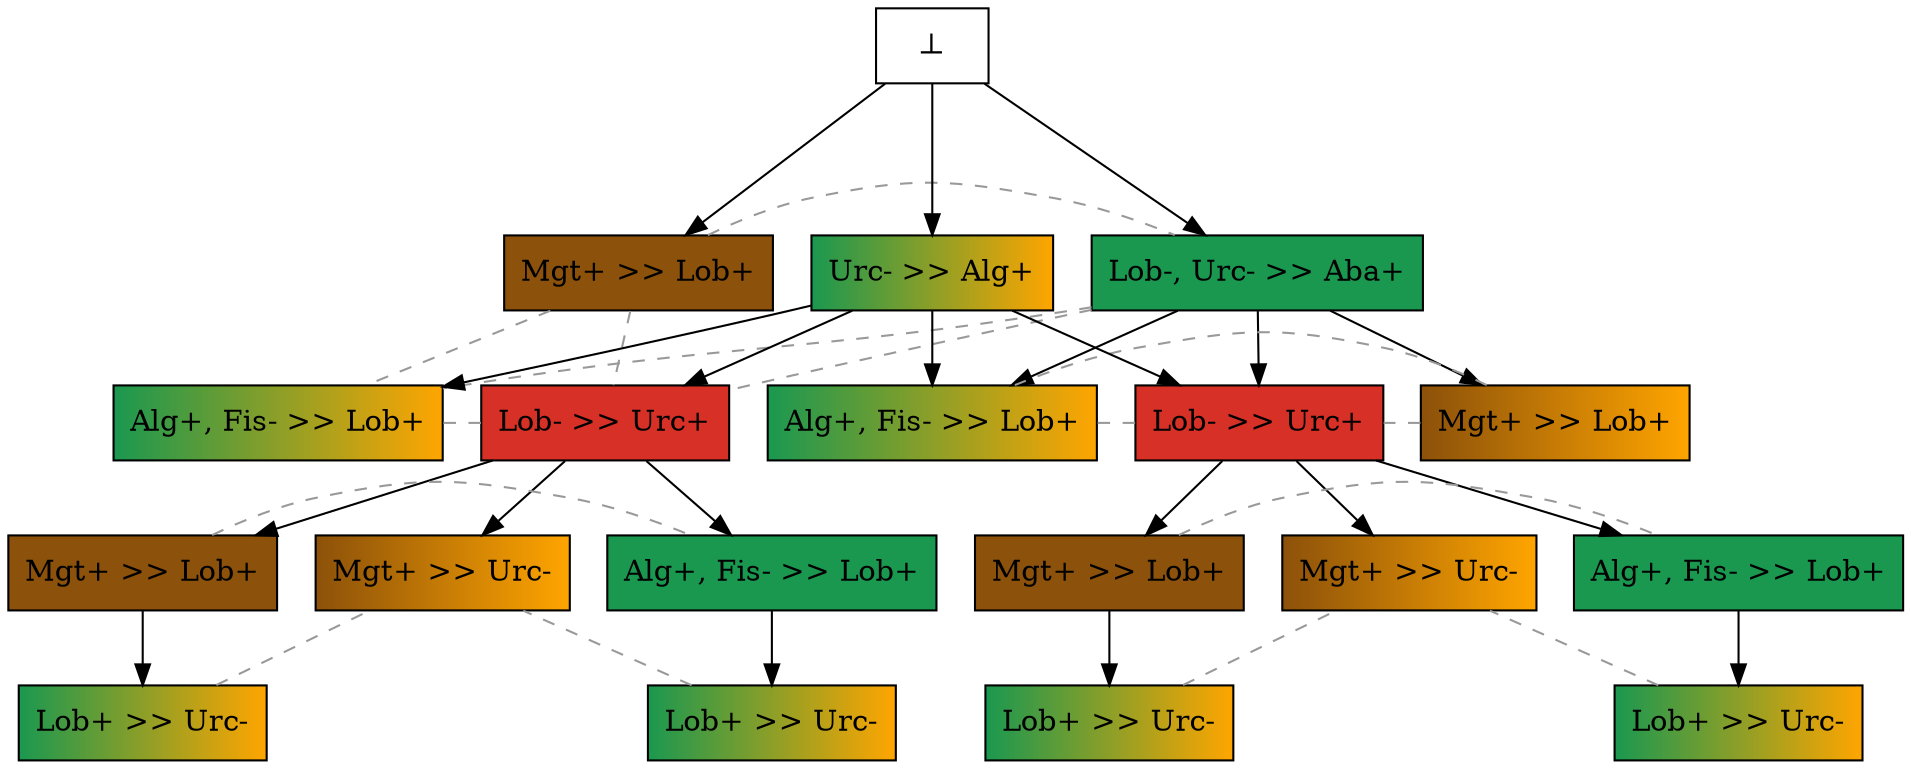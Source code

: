 digraph test {

//conflicts
e8 -> e14 [arrowhead=none color=gray60 style=dashed constraint=false];
e8 -> e24 [arrowhead=none color=gray60 style=dashed constraint=false];
e8 -> e36 [arrowhead=none color=gray60 style=dashed constraint=false];
e14 -> e24 [arrowhead=none color=gray60 style=dashed constraint=false];
e14 -> e36 [arrowhead=none color=gray60 style=dashed constraint=false];
e24 -> e36 [arrowhead=none color=gray60 style=dashed constraint=false];
e27 -> e43 [arrowhead=none color=gray60 style=dashed constraint=false];
e27 -> e59 [arrowhead=none color=gray60 style=dashed constraint=false];
e43 -> e59 [arrowhead=none color=gray60 style=dashed constraint=false];
e46 -> e61 [arrowhead=none color=gray60 style=dashed constraint=false];
e69 -> e88 [arrowhead=none color=gray60 style=dashed constraint=false];
e291 -> e489 [arrowhead=none color=gray60 style=dashed constraint=false];
e400 -> e489 [arrowhead=none color=gray60 style=dashed constraint=false];
e443 -> e595 [arrowhead=none color=gray60 style=dashed constraint=false];
e525 -> e595 [arrowhead=none color=gray60 style=dashed constraint=false];

e14 -> e27 [minlen=1];
e12 -> e36 [minlen=1];
e12 -> e59 [minlen=1];
e14 -> e59 [minlen=1];
e88 -> e291 [minlen=1];
e43 -> e88 [minlen=1];
e12 -> e43 [minlen=1];
e14 -> e43 [minlen=1];
e69 -> e400 [minlen=1];
e43 -> e69 [minlen=1];
e61 -> e443 [minlen=1];
e24 -> e61 [minlen=1];
e12 -> e24 [minlen=1];
e43 -> e489 [minlen=1];
e46 -> e525 [minlen=1];
e24 -> e46 [minlen=1];
e24 -> e595 [minlen=1];
e0 -> e8 [minlen=2];
e0 -> e12 [minlen=2];
e0 -> e14 [minlen=2];

e8 [color="black" fillcolor="#8c510a:#8c510a" label="Mgt+ >> Lob+" shape=box style=filled];
e12 [color="black" fillcolor="#1a9850:orange" label="Urc- >> Alg+" shape=box style=filled];
e14 [color="black" fillcolor="#1a9850:#1a9850" label="Lob-, Urc- >> Aba+" shape=box style=filled];
e24 [color="black" fillcolor="#d73027:#d73027" label="Lob- >> Urc+" shape=box style=filled];
e27 [color="black" fillcolor="#8c510a:orange" label="Mgt+ >> Lob+" shape=box style=filled];
e36 [color="black" fillcolor="#1a9850:orange" label="Alg+, Fis- >> Lob+" shape=box style=filled];
e43 [color="black" fillcolor="#d73027:#d73027" label="Lob- >> Urc+" shape=box style=filled];
e46 [color="black" fillcolor="#8c510a:#8c510a" label="Mgt+ >> Lob+" shape=box style=filled];
e59 [color="black" fillcolor="#1a9850:orange" label="Alg+, Fis- >> Lob+" shape=box style=filled];
e61 [color="black" fillcolor="#1a9850:#1a9850" label="Alg+, Fis- >> Lob+" shape=box style=filled];
e69 [color="black" fillcolor="#8c510a:#8c510a" label="Mgt+ >> Lob+" shape=box style=filled];
e88 [color="black" fillcolor="#1a9850:#1a9850" label="Alg+, Fis- >> Lob+" shape=box style=filled];
e291 [color="black" fillcolor="#1a9850:orange" label="Lob+ >> Urc-" shape=box style=filled];
e400 [color="black" fillcolor="#1a9850:orange" label="Lob+ >> Urc-" shape=box style=filled];
e443 [color="black" fillcolor="#1a9850:orange" label="Lob+ >> Urc-" shape=box style=filled];
e489 [color="black" fillcolor="#8c510a:orange" label="Mgt+ >> Urc-" shape=box style=filled];
e525 [color="black" fillcolor="#1a9850:orange" label="Lob+ >> Urc-" shape=box style=filled];
e595 [color="black" fillcolor="#8c510a:orange" label="Mgt+ >> Urc-" shape=box style=filled];
e0 [fillcolor="white" label="⊥" shape=box style=filled];
}
